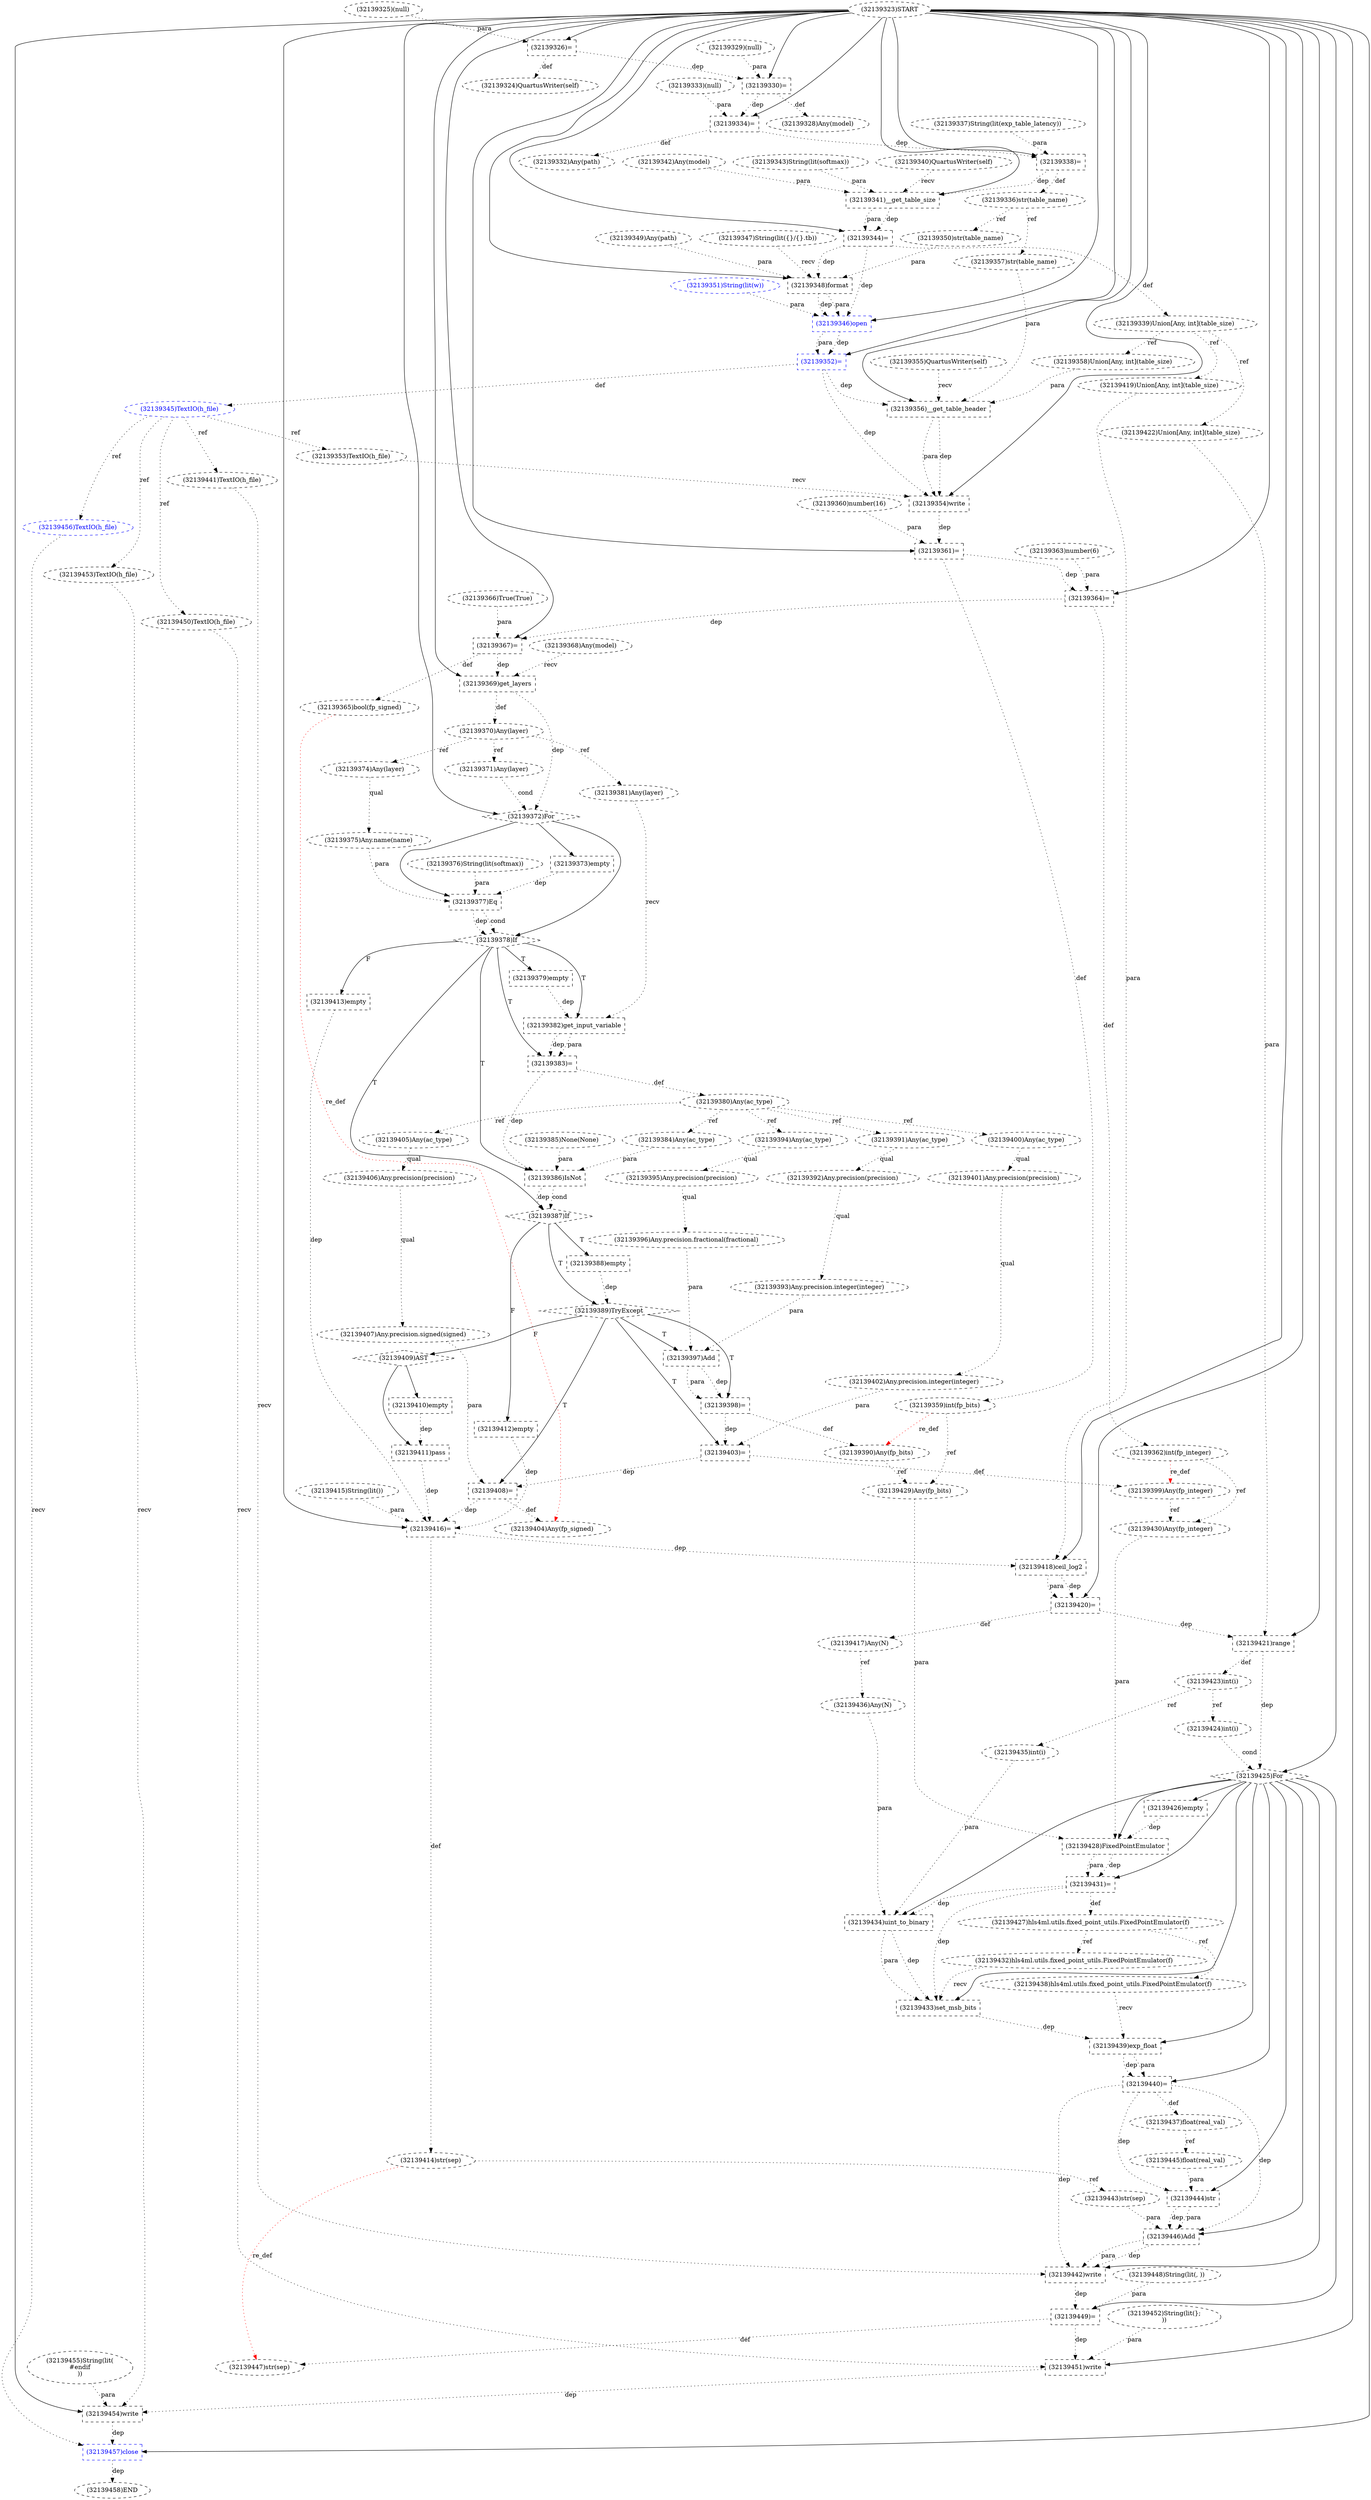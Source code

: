 digraph G {
1 [label="(32139365)bool(fp_signed)" shape=ellipse style=dashed]
2 [label="(32139391)Any(ac_type)" shape=ellipse style=dashed]
3 [label="(32139399)Any(fp_integer)" shape=ellipse style=dashed]
4 [label="(32139323)START" style=dashed]
5 [label="(32139413)empty" shape=box style=dashed]
6 [label="(32139376)String(lit(softmax))" shape=ellipse style=dashed]
7 [label="(32139344)=" shape=box style=dashed]
8 [label="(32139370)Any(layer)" shape=ellipse style=dashed]
9 [label="(32139386)IsNot" shape=box style=dashed]
10 [label="(32139337)String(lit(exp_table_latency))" shape=ellipse style=dashed]
11 [label="(32139437)float(real_val)" shape=ellipse style=dashed]
12 [label="(32139346)open" shape=box style=dashed color=blue fontcolor=blue]
13 [label="(32139458)END" style=dashed]
14 [label="(32139328)Any(model)" shape=ellipse style=dashed]
15 [label="(32139342)Any(model)" shape=ellipse style=dashed]
16 [label="(32139352)=" shape=box style=dashed color=blue fontcolor=blue]
17 [label="(32139406)Any.precision(precision)" shape=ellipse style=dashed]
18 [label="(32139439)exp_float" shape=box style=dashed]
19 [label="(32139343)String(lit(softmax))" shape=ellipse style=dashed]
20 [label="(32139349)Any(path)" shape=ellipse style=dashed]
21 [label="(32139339)Union[Any, int](table_size)" shape=ellipse style=dashed]
22 [label="(32139383)=" shape=box style=dashed]
23 [label="(32139445)float(real_val)" shape=ellipse style=dashed]
24 [label="(32139415)String(lit())" shape=ellipse style=dashed]
25 [label="(32139456)TextIO(h_file)" shape=ellipse style=dashed color=blue fontcolor=blue]
26 [label="(32139435)int(i)" shape=ellipse style=dashed]
27 [label="(32139366)True(True)" shape=ellipse style=dashed]
28 [label="(32139380)Any(ac_type)" shape=ellipse style=dashed]
29 [label="(32139423)int(i)" shape=ellipse style=dashed]
30 [label="(32139447)str(sep)" shape=ellipse style=dashed]
31 [label="(32139348)format" shape=box style=dashed]
32 [label="(32139396)Any.precision.fractional(fractional)" shape=ellipse style=dashed]
33 [label="(32139449)=" shape=box style=dashed]
34 [label="(32139369)get_layers" shape=box style=dashed]
35 [label="(32139426)empty" shape=box style=dashed]
36 [label="(32139404)Any(fp_signed)" shape=ellipse style=dashed]
37 [label="(32139419)Union[Any, int](table_size)" shape=ellipse style=dashed]
38 [label="(32139451)write" shape=box style=dashed]
39 [label="(32139446)Add" shape=box style=dashed]
40 [label="(32139389)TryExcept" shape=diamond style=dashed]
41 [label="(32139350)str(table_name)" shape=ellipse style=dashed]
42 [label="(32139434)uint_to_binary" shape=box style=dashed]
43 [label="(32139409)AST" shape=diamond style=dashed]
44 [label="(32139429)Any(fp_bits)" shape=ellipse style=dashed]
45 [label="(32139412)empty" shape=box style=dashed]
46 [label="(32139330)=" shape=box style=dashed]
47 [label="(32139438)hls4ml.utils.fixed_point_utils.FixedPointEmulator(f)" shape=ellipse style=dashed]
48 [label="(32139427)hls4ml.utils.fixed_point_utils.FixedPointEmulator(f)" shape=ellipse style=dashed]
49 [label="(32139387)If" shape=diamond style=dashed]
50 [label="(32139394)Any(ac_type)" shape=ellipse style=dashed]
51 [label="(32139401)Any.precision(precision)" shape=ellipse style=dashed]
52 [label="(32139448)String(lit(, ))" shape=ellipse style=dashed]
53 [label="(32139452)String(lit(};
))" shape=ellipse style=dashed]
54 [label="(32139431)=" shape=box style=dashed]
55 [label="(32139384)Any(ac_type)" shape=ellipse style=dashed]
56 [label="(32139362)int(fp_integer)" shape=ellipse style=dashed]
57 [label="(32139417)Any(N)" shape=ellipse style=dashed]
58 [label="(32139428)FixedPointEmulator" shape=box style=dashed]
59 [label="(32139388)empty" shape=box style=dashed]
60 [label="(32139414)str(sep)" shape=ellipse style=dashed]
61 [label="(32139390)Any(fp_bits)" shape=ellipse style=dashed]
62 [label="(32139356)__get_table_header" shape=box style=dashed]
63 [label="(32139403)=" shape=box style=dashed]
64 [label="(32139442)write" shape=box style=dashed]
65 [label="(32139453)TextIO(h_file)" shape=ellipse style=dashed]
66 [label="(32139324)QuartusWriter(self)" shape=ellipse style=dashed]
67 [label="(32139405)Any(ac_type)" shape=ellipse style=dashed]
68 [label="(32139326)=" shape=box style=dashed]
69 [label="(32139368)Any(model)" shape=ellipse style=dashed]
70 [label="(32139325)(null)" shape=ellipse style=dashed]
71 [label="(32139381)Any(layer)" shape=ellipse style=dashed]
72 [label="(32139436)Any(N)" shape=ellipse style=dashed]
73 [label="(32139425)For" shape=diamond style=dashed]
74 [label="(32139457)close" shape=box style=dashed color=blue fontcolor=blue]
75 [label="(32139341)__get_table_size" shape=box style=dashed]
76 [label="(32139336)str(table_name)" shape=ellipse style=dashed]
77 [label="(32139395)Any.precision(precision)" shape=ellipse style=dashed]
78 [label="(32139347)String(lit({}/{}.tb))" shape=ellipse style=dashed]
79 [label="(32139432)hls4ml.utils.fixed_point_utils.FixedPointEmulator(f)" shape=ellipse style=dashed]
80 [label="(32139402)Any.precision.integer(integer)" shape=ellipse style=dashed]
81 [label="(32139340)QuartusWriter(self)" shape=ellipse style=dashed]
82 [label="(32139333)(null)" shape=ellipse style=dashed]
83 [label="(32139360)number(16)" shape=ellipse style=dashed]
84 [label="(32139418)ceil_log2" shape=box style=dashed]
85 [label="(32139410)empty" shape=box style=dashed]
86 [label="(32139393)Any.precision.integer(integer)" shape=ellipse style=dashed]
87 [label="(32139375)Any.name(name)" shape=ellipse style=dashed]
88 [label="(32139392)Any.precision(precision)" shape=ellipse style=dashed]
89 [label="(32139364)=" shape=box style=dashed]
90 [label="(32139400)Any(ac_type)" shape=ellipse style=dashed]
91 [label="(32139357)str(table_name)" shape=ellipse style=dashed]
92 [label="(32139329)(null)" shape=ellipse style=dashed]
93 [label="(32139450)TextIO(h_file)" shape=ellipse style=dashed]
94 [label="(32139377)Eq" shape=box style=dashed]
95 [label="(32139397)Add" shape=box style=dashed]
96 [label="(32139441)TextIO(h_file)" shape=ellipse style=dashed]
97 [label="(32139454)write" shape=box style=dashed]
98 [label="(32139345)TextIO(h_file)" shape=ellipse style=dashed color=blue fontcolor=blue]
99 [label="(32139374)Any(layer)" shape=ellipse style=dashed]
100 [label="(32139408)=" shape=box style=dashed]
101 [label="(32139361)=" shape=box style=dashed]
102 [label="(32139334)=" shape=box style=dashed]
103 [label="(32139424)int(i)" shape=ellipse style=dashed]
104 [label="(32139444)str" shape=box style=dashed]
105 [label="(32139443)str(sep)" shape=ellipse style=dashed]
106 [label="(32139420)=" shape=box style=dashed]
107 [label="(32139430)Any(fp_integer)" shape=ellipse style=dashed]
108 [label="(32139378)If" shape=diamond style=dashed]
109 [label="(32139398)=" shape=box style=dashed]
110 [label="(32139440)=" shape=box style=dashed]
111 [label="(32139351)String(lit(w))" shape=ellipse style=dashed color=blue fontcolor=blue]
112 [label="(32139411)pass" shape=box style=dashed]
113 [label="(32139371)Any(layer)" shape=ellipse style=dashed]
114 [label="(32139379)empty" shape=box style=dashed]
115 [label="(32139332)Any(path)" shape=ellipse style=dashed]
116 [label="(32139358)Union[Any, int](table_size)" shape=ellipse style=dashed]
117 [label="(32139355)QuartusWriter(self)" shape=ellipse style=dashed]
118 [label="(32139433)set_msb_bits" shape=box style=dashed]
119 [label="(32139367)=" shape=box style=dashed]
120 [label="(32139354)write" shape=box style=dashed]
121 [label="(32139421)range" shape=box style=dashed]
122 [label="(32139372)For" shape=diamond style=dashed]
123 [label="(32139407)Any.precision.signed(signed)" shape=ellipse style=dashed]
124 [label="(32139363)number(6)" shape=ellipse style=dashed]
125 [label="(32139373)empty" shape=box style=dashed]
126 [label="(32139338)=" shape=box style=dashed]
127 [label="(32139416)=" shape=box style=dashed]
128 [label="(32139382)get_input_variable" shape=box style=dashed]
129 [label="(32139385)None(None)" shape=ellipse style=dashed]
130 [label="(32139422)Union[Any, int](table_size)" shape=ellipse style=dashed]
131 [label="(32139353)TextIO(h_file)" shape=ellipse style=dashed]
132 [label="(32139359)int(fp_bits)" shape=ellipse style=dashed]
133 [label="(32139455)String(lit(
#endif
))" shape=ellipse style=dashed]
119 -> 1 [label="def" style=dotted];
28 -> 2 [label="ref" style=dotted];
63 -> 3 [label="def" style=dotted];
56 -> 3 [label="re_def" style=dotted color=red];
108 -> 5 [label="F"];
4 -> 7 [label="" style=solid];
75 -> 7 [label="dep" style=dotted];
75 -> 7 [label="para" style=dotted];
34 -> 8 [label="def" style=dotted];
108 -> 9 [label="T"];
55 -> 9 [label="para" style=dotted];
129 -> 9 [label="para" style=dotted];
22 -> 9 [label="dep" style=dotted];
110 -> 11 [label="def" style=dotted];
4 -> 12 [label="" style=solid];
31 -> 12 [label="dep" style=dotted];
31 -> 12 [label="para" style=dotted];
111 -> 12 [label="para" style=dotted];
7 -> 12 [label="dep" style=dotted];
74 -> 13 [label="dep" style=dotted];
46 -> 14 [label="def" style=dotted];
4 -> 16 [label="" style=solid];
12 -> 16 [label="dep" style=dotted];
12 -> 16 [label="para" style=dotted];
67 -> 17 [label="qual" style=dotted];
73 -> 18 [label="" style=solid];
47 -> 18 [label="recv" style=dotted];
118 -> 18 [label="dep" style=dotted];
7 -> 21 [label="def" style=dotted];
108 -> 22 [label="T"];
128 -> 22 [label="dep" style=dotted];
128 -> 22 [label="para" style=dotted];
11 -> 23 [label="ref" style=dotted];
98 -> 25 [label="ref" style=dotted];
29 -> 26 [label="ref" style=dotted];
22 -> 28 [label="def" style=dotted];
121 -> 29 [label="def" style=dotted];
33 -> 30 [label="def" style=dotted];
60 -> 30 [label="re_def" style=dotted color=red];
4 -> 31 [label="" style=solid];
78 -> 31 [label="recv" style=dotted];
20 -> 31 [label="para" style=dotted];
41 -> 31 [label="para" style=dotted];
7 -> 31 [label="dep" style=dotted];
77 -> 32 [label="qual" style=dotted];
73 -> 33 [label="" style=solid];
52 -> 33 [label="para" style=dotted];
64 -> 33 [label="dep" style=dotted];
4 -> 34 [label="" style=solid];
69 -> 34 [label="recv" style=dotted];
119 -> 34 [label="dep" style=dotted];
73 -> 35 [label="" style=solid];
100 -> 36 [label="def" style=dotted];
1 -> 36 [label="re_def" style=dotted color=red];
21 -> 37 [label="ref" style=dotted];
4 -> 38 [label="" style=solid];
93 -> 38 [label="recv" style=dotted];
53 -> 38 [label="para" style=dotted];
33 -> 38 [label="dep" style=dotted];
73 -> 39 [label="" style=solid];
105 -> 39 [label="para" style=dotted];
104 -> 39 [label="dep" style=dotted];
104 -> 39 [label="para" style=dotted];
110 -> 39 [label="dep" style=dotted];
49 -> 40 [label="T"];
59 -> 40 [label="dep" style=dotted];
76 -> 41 [label="ref" style=dotted];
73 -> 42 [label="" style=solid];
26 -> 42 [label="para" style=dotted];
72 -> 42 [label="para" style=dotted];
54 -> 42 [label="dep" style=dotted];
40 -> 43 [label="F"];
61 -> 44 [label="ref" style=dotted];
132 -> 44 [label="ref" style=dotted];
49 -> 45 [label="F"];
4 -> 46 [label="" style=solid];
92 -> 46 [label="para" style=dotted];
68 -> 46 [label="dep" style=dotted];
48 -> 47 [label="ref" style=dotted];
54 -> 48 [label="def" style=dotted];
108 -> 49 [label="T"];
9 -> 49 [label="dep" style=dotted];
9 -> 49 [label="cond" style=dotted];
28 -> 50 [label="ref" style=dotted];
90 -> 51 [label="qual" style=dotted];
73 -> 54 [label="" style=solid];
58 -> 54 [label="dep" style=dotted];
58 -> 54 [label="para" style=dotted];
28 -> 55 [label="ref" style=dotted];
89 -> 56 [label="def" style=dotted];
106 -> 57 [label="def" style=dotted];
73 -> 58 [label="" style=solid];
44 -> 58 [label="para" style=dotted];
107 -> 58 [label="para" style=dotted];
35 -> 58 [label="dep" style=dotted];
49 -> 59 [label="T"];
127 -> 60 [label="def" style=dotted];
109 -> 61 [label="def" style=dotted];
132 -> 61 [label="re_def" style=dotted color=red];
4 -> 62 [label="" style=solid];
117 -> 62 [label="recv" style=dotted];
91 -> 62 [label="para" style=dotted];
116 -> 62 [label="para" style=dotted];
16 -> 62 [label="dep" style=dotted];
40 -> 63 [label="T"];
80 -> 63 [label="para" style=dotted];
109 -> 63 [label="dep" style=dotted];
73 -> 64 [label="" style=solid];
96 -> 64 [label="recv" style=dotted];
39 -> 64 [label="dep" style=dotted];
39 -> 64 [label="para" style=dotted];
110 -> 64 [label="dep" style=dotted];
98 -> 65 [label="ref" style=dotted];
68 -> 66 [label="def" style=dotted];
28 -> 67 [label="ref" style=dotted];
4 -> 68 [label="" style=solid];
70 -> 68 [label="para" style=dotted];
8 -> 71 [label="ref" style=dotted];
57 -> 72 [label="ref" style=dotted];
4 -> 73 [label="" style=solid];
121 -> 73 [label="dep" style=dotted];
103 -> 73 [label="cond" style=dotted];
4 -> 74 [label="" style=solid];
25 -> 74 [label="recv" style=dotted];
97 -> 74 [label="dep" style=dotted];
4 -> 75 [label="" style=solid];
81 -> 75 [label="recv" style=dotted];
15 -> 75 [label="para" style=dotted];
19 -> 75 [label="para" style=dotted];
126 -> 75 [label="dep" style=dotted];
126 -> 76 [label="def" style=dotted];
50 -> 77 [label="qual" style=dotted];
48 -> 79 [label="ref" style=dotted];
51 -> 80 [label="qual" style=dotted];
4 -> 84 [label="" style=solid];
37 -> 84 [label="para" style=dotted];
127 -> 84 [label="dep" style=dotted];
43 -> 85 [label="" style=solid];
88 -> 86 [label="qual" style=dotted];
99 -> 87 [label="qual" style=dotted];
2 -> 88 [label="qual" style=dotted];
4 -> 89 [label="" style=solid];
124 -> 89 [label="para" style=dotted];
101 -> 89 [label="dep" style=dotted];
28 -> 90 [label="ref" style=dotted];
76 -> 91 [label="ref" style=dotted];
98 -> 93 [label="ref" style=dotted];
122 -> 94 [label="" style=solid];
87 -> 94 [label="para" style=dotted];
6 -> 94 [label="para" style=dotted];
125 -> 94 [label="dep" style=dotted];
40 -> 95 [label="T"];
86 -> 95 [label="para" style=dotted];
32 -> 95 [label="para" style=dotted];
98 -> 96 [label="ref" style=dotted];
4 -> 97 [label="" style=solid];
65 -> 97 [label="recv" style=dotted];
133 -> 97 [label="para" style=dotted];
38 -> 97 [label="dep" style=dotted];
16 -> 98 [label="def" style=dotted];
8 -> 99 [label="ref" style=dotted];
40 -> 100 [label="T"];
123 -> 100 [label="para" style=dotted];
63 -> 100 [label="dep" style=dotted];
4 -> 101 [label="" style=solid];
83 -> 101 [label="para" style=dotted];
120 -> 101 [label="dep" style=dotted];
4 -> 102 [label="" style=solid];
82 -> 102 [label="para" style=dotted];
46 -> 102 [label="dep" style=dotted];
29 -> 103 [label="ref" style=dotted];
73 -> 104 [label="" style=solid];
23 -> 104 [label="para" style=dotted];
110 -> 104 [label="dep" style=dotted];
60 -> 105 [label="ref" style=dotted];
4 -> 106 [label="" style=solid];
84 -> 106 [label="dep" style=dotted];
84 -> 106 [label="para" style=dotted];
56 -> 107 [label="ref" style=dotted];
3 -> 107 [label="ref" style=dotted];
122 -> 108 [label="" style=solid];
94 -> 108 [label="dep" style=dotted];
94 -> 108 [label="cond" style=dotted];
40 -> 109 [label="T"];
95 -> 109 [label="dep" style=dotted];
95 -> 109 [label="para" style=dotted];
73 -> 110 [label="" style=solid];
18 -> 110 [label="dep" style=dotted];
18 -> 110 [label="para" style=dotted];
43 -> 112 [label="" style=solid];
85 -> 112 [label="dep" style=dotted];
8 -> 113 [label="ref" style=dotted];
108 -> 114 [label="T"];
102 -> 115 [label="def" style=dotted];
21 -> 116 [label="ref" style=dotted];
73 -> 118 [label="" style=solid];
79 -> 118 [label="recv" style=dotted];
42 -> 118 [label="dep" style=dotted];
42 -> 118 [label="para" style=dotted];
54 -> 118 [label="dep" style=dotted];
4 -> 119 [label="" style=solid];
27 -> 119 [label="para" style=dotted];
89 -> 119 [label="dep" style=dotted];
4 -> 120 [label="" style=solid];
131 -> 120 [label="recv" style=dotted];
62 -> 120 [label="dep" style=dotted];
62 -> 120 [label="para" style=dotted];
16 -> 120 [label="dep" style=dotted];
4 -> 121 [label="" style=solid];
130 -> 121 [label="para" style=dotted];
106 -> 121 [label="dep" style=dotted];
4 -> 122 [label="" style=solid];
34 -> 122 [label="dep" style=dotted];
113 -> 122 [label="cond" style=dotted];
17 -> 123 [label="qual" style=dotted];
122 -> 125 [label="" style=solid];
4 -> 126 [label="" style=solid];
10 -> 126 [label="para" style=dotted];
102 -> 126 [label="dep" style=dotted];
4 -> 127 [label="" style=solid];
24 -> 127 [label="para" style=dotted];
5 -> 127 [label="dep" style=dotted];
112 -> 127 [label="dep" style=dotted];
100 -> 127 [label="dep" style=dotted];
45 -> 127 [label="dep" style=dotted];
108 -> 128 [label="T"];
71 -> 128 [label="recv" style=dotted];
114 -> 128 [label="dep" style=dotted];
21 -> 130 [label="ref" style=dotted];
98 -> 131 [label="ref" style=dotted];
101 -> 132 [label="def" style=dotted];
}